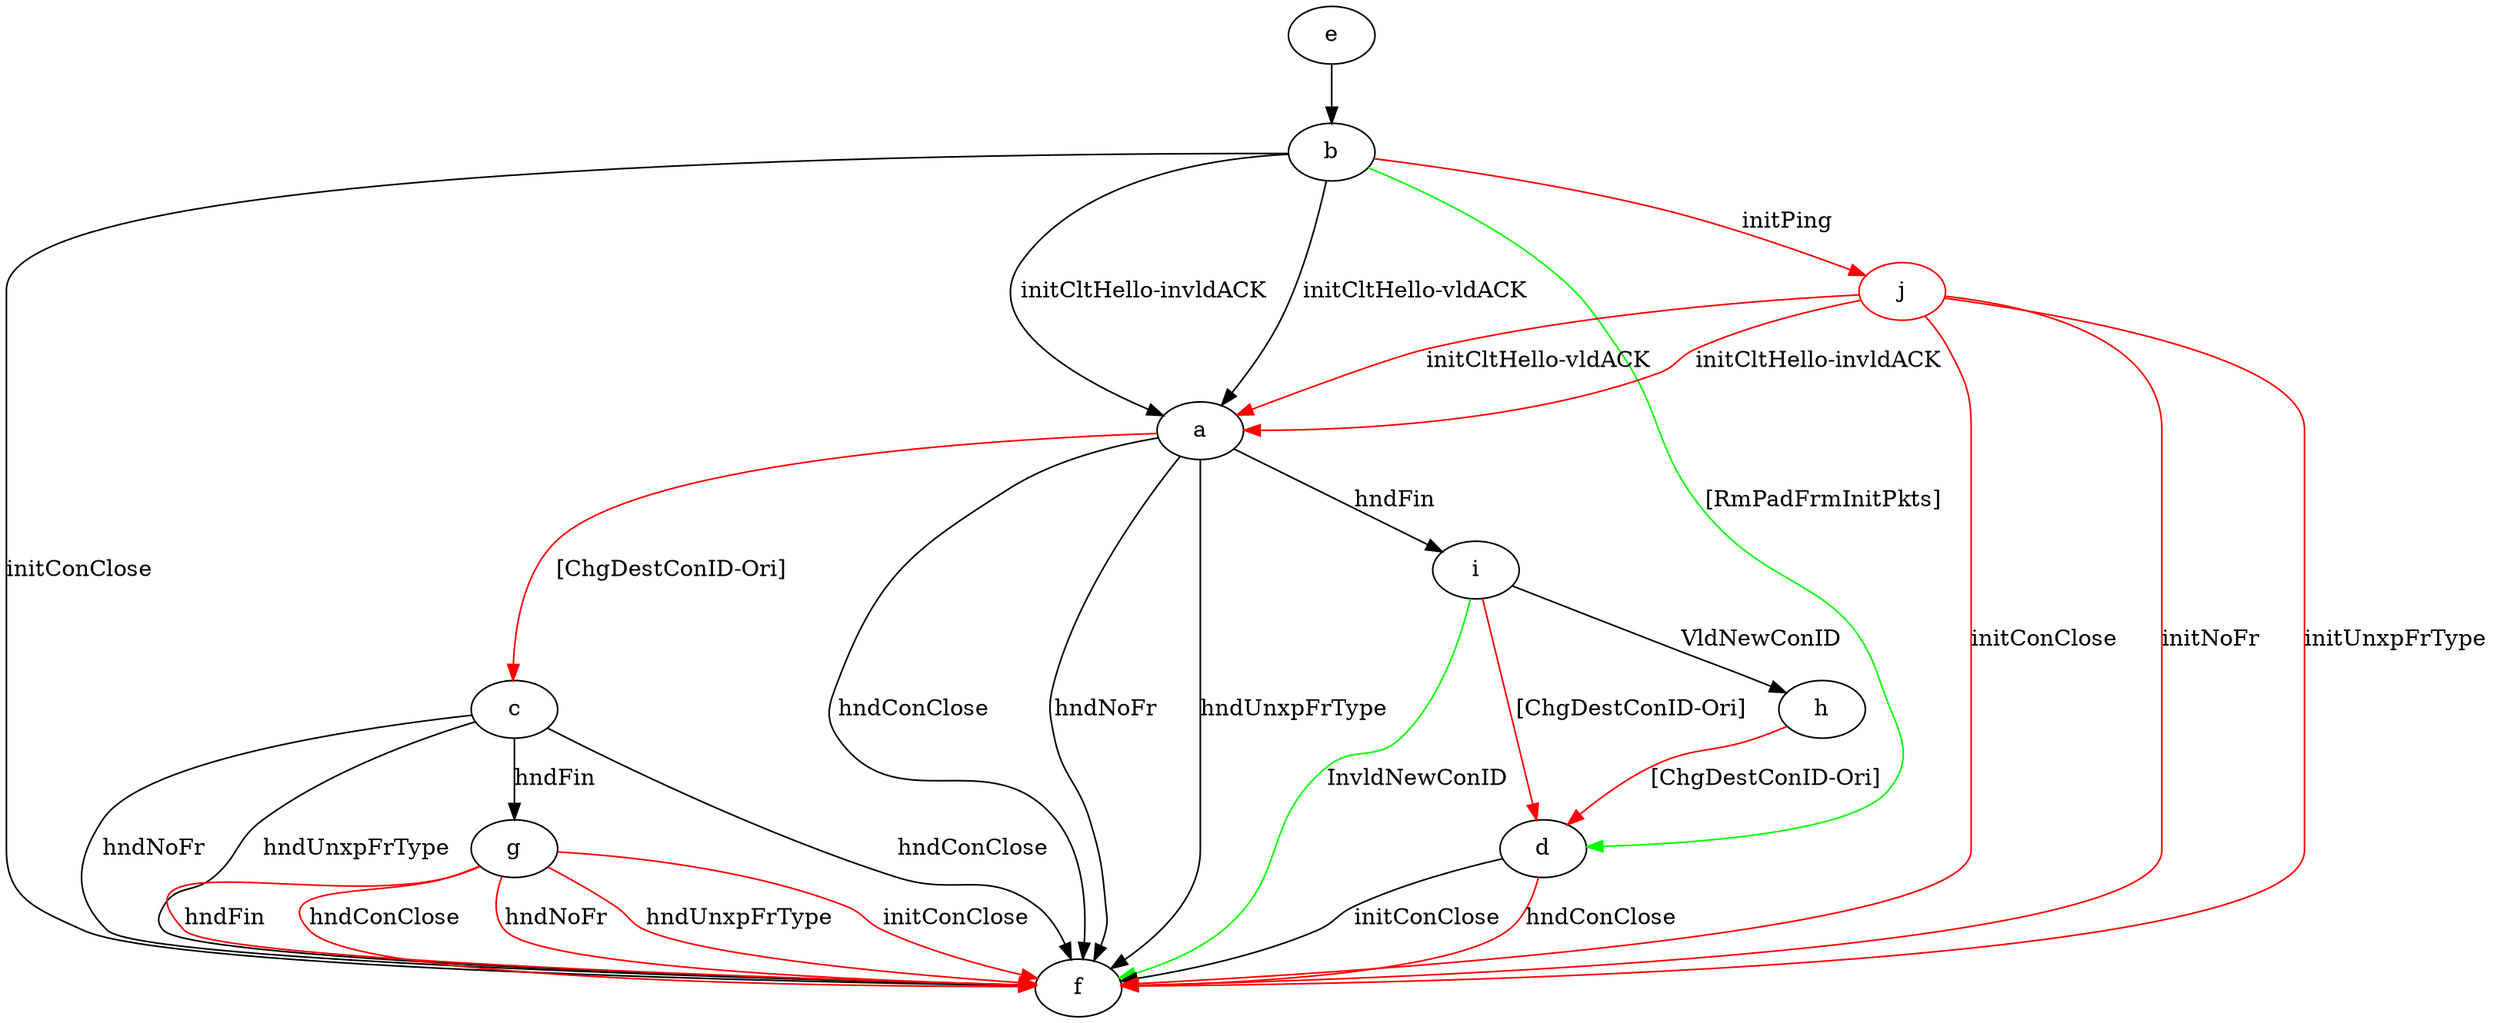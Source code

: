 digraph "" {
	a -> c	[key=0,
		color=red,
		label="[ChgDestConID-Ori] "];
	a -> f	[key=0,
		label="hndConClose "];
	a -> f	[key=1,
		label="hndNoFr "];
	a -> f	[key=2,
		label="hndUnxpFrType "];
	a -> i	[key=0,
		label="hndFin "];
	b -> a	[key=0,
		label="initCltHello-vldACK "];
	b -> a	[key=1,
		label="initCltHello-invldACK "];
	b -> d	[key=0,
		color=green,
		label="[RmPadFrmInitPkts] "];
	b -> f	[key=0,
		label="initConClose "];
	j	[color=red];
	b -> j	[key=0,
		color=red,
		label="initPing "];
	c -> f	[key=0,
		label="hndConClose "];
	c -> f	[key=1,
		label="hndNoFr "];
	c -> f	[key=2,
		label="hndUnxpFrType "];
	c -> g	[key=0,
		label="hndFin "];
	d -> f	[key=0,
		label="initConClose "];
	d -> f	[key=1,
		color=red,
		label="hndConClose "];
	e -> b	[key=0];
	g -> f	[key=0,
		color=red,
		label="initConClose "];
	g -> f	[key=1,
		color=red,
		label="hndFin "];
	g -> f	[key=2,
		color=red,
		label="hndConClose "];
	g -> f	[key=3,
		color=red,
		label="hndNoFr "];
	g -> f	[key=4,
		color=red,
		label="hndUnxpFrType "];
	h -> d	[key=0,
		color=red,
		label="[ChgDestConID-Ori] "];
	i -> d	[key=0,
		color=red,
		label="[ChgDestConID-Ori] "];
	i -> f	[key=0,
		color=green,
		label="InvldNewConID "];
	i -> h	[key=0,
		label="VldNewConID "];
	j -> a	[key=0,
		color=red,
		label="initCltHello-vldACK "];
	j -> a	[key=1,
		color=red,
		label="initCltHello-invldACK "];
	j -> f	[key=0,
		color=red,
		label="initConClose "];
	j -> f	[key=1,
		color=red,
		label="initNoFr "];
	j -> f	[key=2,
		color=red,
		label="initUnxpFrType "];
}
